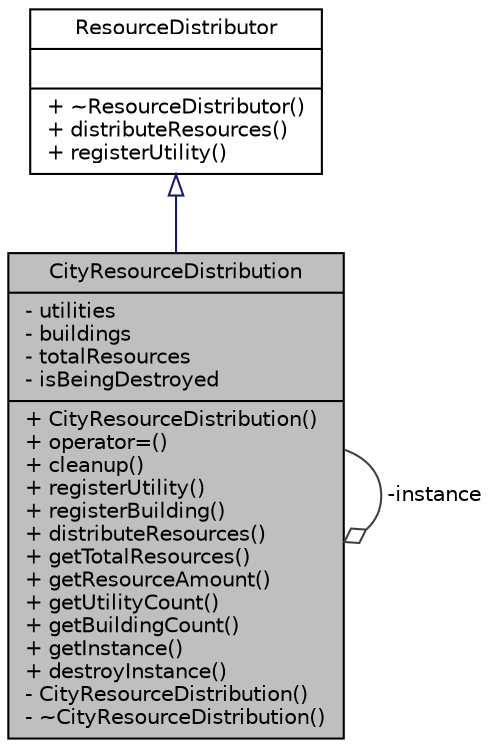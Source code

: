 digraph "CityResourceDistribution"
{
 // LATEX_PDF_SIZE
  edge [fontname="Helvetica",fontsize="10",labelfontname="Helvetica",labelfontsize="10"];
  node [fontname="Helvetica",fontsize="10",shape=record];
  Node1 [label="{CityResourceDistribution\n|- utilities\l- buildings\l- totalResources\l- isBeingDestroyed\l|+ CityResourceDistribution()\l+ operator=()\l+ cleanup()\l+ registerUtility()\l+ registerBuilding()\l+ distributeResources()\l+ getTotalResources()\l+ getResourceAmount()\l+ getUtilityCount()\l+ getBuildingCount()\l+ getInstance()\l+ destroyInstance()\l- CityResourceDistribution()\l- ~CityResourceDistribution()\l}",height=0.2,width=0.4,color="black", fillcolor="grey75", style="filled", fontcolor="black",tooltip="Singleton class managing resource distribution across the city."];
  Node2 -> Node1 [dir="back",color="midnightblue",fontsize="10",style="solid",arrowtail="onormal",fontname="Helvetica"];
  Node2 [label="{ResourceDistributor\n||+ ~ResourceDistributor()\l+ distributeResources()\l+ registerUtility()\l}",height=0.2,width=0.4,color="black", fillcolor="white", style="filled",URL="$classResourceDistributor.html",tooltip="Abstract interface for resource distribution."];
  Node1 -> Node1 [color="grey25",fontsize="10",style="solid",label=" -instance" ,arrowhead="odiamond",fontname="Helvetica"];
}
